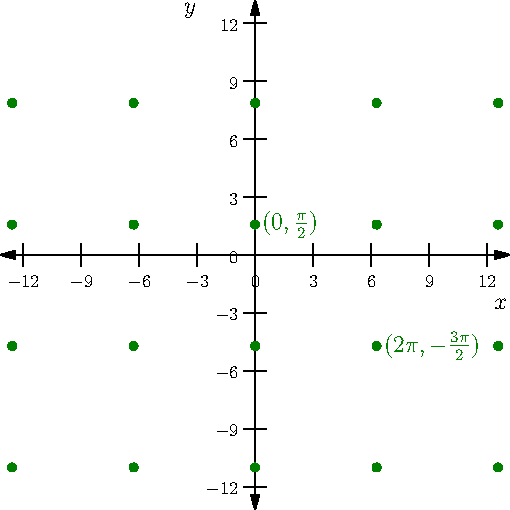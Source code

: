 size(9cm);
import graph;
real M = 4.2*pi;

xaxis("$x$", -M, M, Ticks(Label(fontsize(9pt)), Step=3, begin=true, end=true), Arrows);
yaxis("$y$", -M, M, Ticks(Label(fontsize(9pt)), Step=3, begin=true, end=true), Arrows);

dotfactor *= 1.5;
for (int i=-10; i<10; ++i) {
  for (int j=-10; j<10; ++j) {
    dot((2*pi*i, 2*pi*j+pi/2), deepgreen);
  }
}
clip(box((-M,-M),(M,M)));

dot("$(0, \frac{\pi}{2})$", (0,pi/2), deepgreen);
dot("$(2\pi, -\frac{3\pi}{2})$", (2*pi,-3*pi/2), deepgreen);
